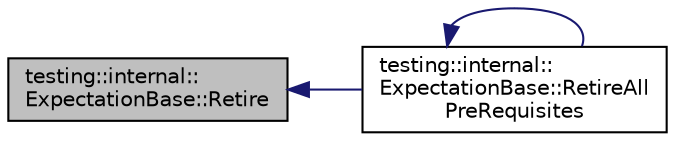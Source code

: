 digraph "testing::internal::ExpectationBase::Retire"
{
  edge [fontname="Helvetica",fontsize="10",labelfontname="Helvetica",labelfontsize="10"];
  node [fontname="Helvetica",fontsize="10",shape=record];
  rankdir="LR";
  Node149 [label="testing::internal::\lExpectationBase::Retire",height=0.2,width=0.4,color="black", fillcolor="grey75", style="filled", fontcolor="black"];
  Node149 -> Node150 [dir="back",color="midnightblue",fontsize="10",style="solid",fontname="Helvetica"];
  Node150 [label="testing::internal::\lExpectationBase::RetireAll\lPreRequisites",height=0.2,width=0.4,color="black", fillcolor="white", style="filled",URL="$d6/de4/classtesting_1_1internal_1_1_expectation_base.html#afb623801e8de31fcd7b352e200649f7d"];
  Node150 -> Node150 [dir="back",color="midnightblue",fontsize="10",style="solid",fontname="Helvetica"];
}
